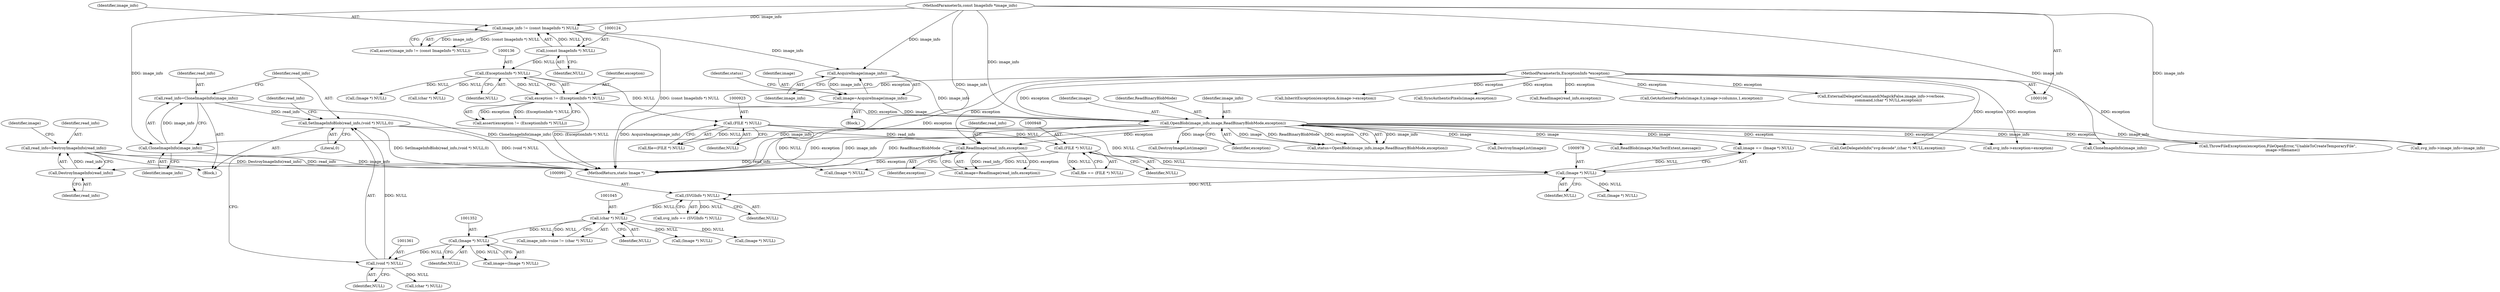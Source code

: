 digraph "0_ImageMagick_f6e9d0d9955e85bdd7540b251cd50d598dacc5e6_60@API" {
"1001394" [label="(Call,read_info=DestroyImageInfo(read_info))"];
"1001396" [label="(Call,DestroyImageInfo(read_info))"];
"1001391" [label="(Call,ReadImage(read_info,exception))"];
"1001358" [label="(Call,SetImageInfoBlob(read_info,(void *) NULL,0))"];
"1001354" [label="(Call,read_info=CloneImageInfo(image_info))"];
"1001356" [label="(Call,CloneImageInfo(image_info))"];
"1000107" [label="(MethodParameterIn,const ImageInfo *image_info)"];
"1000165" [label="(Call,OpenBlob(image_info,image,ReadBinaryBlobMode,exception))"];
"1000161" [label="(Call,AcquireImage(image_info))"];
"1000121" [label="(Call,image_info != (const ImageInfo *) NULL)"];
"1000123" [label="(Call,(const ImageInfo *) NULL)"];
"1000159" [label="(Call,image=AcquireImage(image_info))"];
"1000133" [label="(Call,exception != (ExceptionInfo *) NULL)"];
"1000108" [label="(MethodParameterIn,ExceptionInfo *exception)"];
"1000135" [label="(Call,(ExceptionInfo *) NULL)"];
"1001360" [label="(Call,(void *) NULL)"];
"1001351" [label="(Call,(Image *) NULL)"];
"1001044" [label="(Call,(char *) NULL)"];
"1000990" [label="(Call,(SVGInfo *) NULL)"];
"1000977" [label="(Call,(Image *) NULL)"];
"1000947" [label="(Call,(FILE *) NULL)"];
"1000922" [label="(Call,(FILE *) NULL)"];
"1001355" [label="(Identifier,read_info)"];
"1001359" [label="(Identifier,read_info)"];
"1000180" [label="(Call,(Image *) NULL)"];
"1001417" [label="(Call,(Image *) NULL)"];
"1000161" [label="(Call,AcquireImage(image_info))"];
"1001395" [label="(Identifier,read_info)"];
"1000577" [label="(Call,InheritException(exception,&image->exception))"];
"1000169" [label="(Identifier,exception)"];
"1000981" [label="(Call,(Image *) NULL)"];
"1000159" [label="(Call,image=AcquireImage(image_info))"];
"1000133" [label="(Call,exception != (ExceptionInfo *) NULL)"];
"1000947" [label="(Call,(FILE *) NULL)"];
"1000177" [label="(Call,DestroyImageList(image))"];
"1001360" [label="(Call,(void *) NULL)"];
"1000873" [label="(Call,SyncAuthenticPixels(image,exception))"];
"1000120" [label="(Call,assert(image_info != (const ImageInfo *) NULL))"];
"1000134" [label="(Identifier,exception)"];
"1001334" [label="(Call,(Image *) NULL)"];
"1001394" [label="(Call,read_info=DestroyImageInfo(read_info))"];
"1000483" [label="(Call,ReadBlob(image,MaxTextExtent,message))"];
"1001392" [label="(Identifier,read_info)"];
"1001356" [label="(Call,CloneImageInfo(image_info))"];
"1000107" [label="(MethodParameterIn,const ImageInfo *image_info)"];
"1001349" [label="(Call,image=(Image *) NULL)"];
"1001396" [label="(Call,DestroyImageInfo(read_info))"];
"1000122" [label="(Identifier,image_info)"];
"1000162" [label="(Identifier,image_info)"];
"1000959" [label="(Call,ThrowFileException(exception,FileOpenError,\"UnableToCreateTemporaryFile\",\n        image->filename))"];
"1000121" [label="(Call,image_info != (const ImageInfo *) NULL)"];
"1000945" [label="(Call,file == (FILE *) NULL)"];
"1000920" [label="(Call,file=(FILE *) NULL)"];
"1000135" [label="(Call,(ExceptionInfo *) NULL)"];
"1001362" [label="(Identifier,NULL)"];
"1000165" [label="(Call,OpenBlob(image_info,image,ReadBinaryBlobMode,exception))"];
"1000949" [label="(Identifier,NULL)"];
"1001040" [label="(Call,image_info->size != (char *) NULL)"];
"1000977" [label="(Call,(Image *) NULL)"];
"1000167" [label="(Identifier,image)"];
"1001391" [label="(Call,ReadImage(read_info,exception))"];
"1000168" [label="(Identifier,ReadBinaryBlobMode)"];
"1001464" [label="(MethodReturn,static Image *)"];
"1000164" [label="(Identifier,status)"];
"1000109" [label="(Block,)"];
"1001351" [label="(Call,(Image *) NULL)"];
"1001343" [label="(Block,)"];
"1001354" [label="(Call,read_info=CloneImageInfo(image_info))"];
"1000406" [label="(Call,ReadImage(read_info,exception))"];
"1000762" [label="(Call,GetAuthenticPixels(image,0,y,image->columns,1,exception))"];
"1000990" [label="(Call,(SVGInfo *) NULL)"];
"1001358" [label="(Call,SetImageInfoBlob(read_info,(void *) NULL,0))"];
"1000922" [label="(Call,(FILE *) NULL)"];
"1001400" [label="(Identifier,image)"];
"1000166" [label="(Identifier,image_info)"];
"1000971" [label="(Call,(Image *) NULL)"];
"1001044" [label="(Call,(char *) NULL)"];
"1000245" [label="(Call,(char *) NULL)"];
"1000125" [label="(Identifier,NULL)"];
"1000123" [label="(Call,(const ImageInfo *) NULL)"];
"1000394" [label="(Call,CloneImageInfo(image_info))"];
"1000979" [label="(Identifier,NULL)"];
"1000132" [label="(Call,assert(exception != (ExceptionInfo *) NULL))"];
"1000992" [label="(Identifier,NULL)"];
"1001357" [label="(Identifier,image_info)"];
"1001369" [label="(Call,(char *) NULL)"];
"1000160" [label="(Identifier,image)"];
"1001363" [label="(Literal,0)"];
"1001353" [label="(Identifier,NULL)"];
"1001367" [label="(Identifier,read_info)"];
"1000975" [label="(Call,image == (Image *) NULL)"];
"1001389" [label="(Call,image=ReadImage(read_info,exception))"];
"1000355" [label="(Call,ExternalDelegateCommand(MagickFalse,image_info->verbose,\n            command,(char *) NULL,exception))"];
"1000243" [label="(Call,GetDelegateInfo(\"svg:decode\",(char *) NULL,exception))"];
"1000137" [label="(Identifier,NULL)"];
"1001397" [label="(Identifier,read_info)"];
"1000968" [label="(Call,DestroyImageList(image))"];
"1001046" [label="(Identifier,NULL)"];
"1001006" [label="(Call,svg_info->exception=exception)"];
"1000988" [label="(Call,svg_info == (SVGInfo *) NULL)"];
"1001016" [label="(Call,svg_info->image_info=image_info)"];
"1000924" [label="(Identifier,NULL)"];
"1000108" [label="(MethodParameterIn,ExceptionInfo *exception)"];
"1001393" [label="(Identifier,exception)"];
"1000163" [label="(Call,status=OpenBlob(image_info,image,ReadBinaryBlobMode,exception))"];
"1001394" -> "1001343"  [label="AST: "];
"1001394" -> "1001396"  [label="CFG: "];
"1001395" -> "1001394"  [label="AST: "];
"1001396" -> "1001394"  [label="AST: "];
"1001400" -> "1001394"  [label="CFG: "];
"1001394" -> "1001464"  [label="DDG: read_info"];
"1001394" -> "1001464"  [label="DDG: DestroyImageInfo(read_info)"];
"1001396" -> "1001394"  [label="DDG: read_info"];
"1001396" -> "1001397"  [label="CFG: "];
"1001397" -> "1001396"  [label="AST: "];
"1001391" -> "1001396"  [label="DDG: read_info"];
"1001391" -> "1001389"  [label="AST: "];
"1001391" -> "1001393"  [label="CFG: "];
"1001392" -> "1001391"  [label="AST: "];
"1001393" -> "1001391"  [label="AST: "];
"1001389" -> "1001391"  [label="CFG: "];
"1001391" -> "1001464"  [label="DDG: exception"];
"1001391" -> "1001389"  [label="DDG: read_info"];
"1001391" -> "1001389"  [label="DDG: exception"];
"1001358" -> "1001391"  [label="DDG: read_info"];
"1000108" -> "1001391"  [label="DDG: exception"];
"1000165" -> "1001391"  [label="DDG: exception"];
"1001358" -> "1001343"  [label="AST: "];
"1001358" -> "1001363"  [label="CFG: "];
"1001359" -> "1001358"  [label="AST: "];
"1001360" -> "1001358"  [label="AST: "];
"1001363" -> "1001358"  [label="AST: "];
"1001367" -> "1001358"  [label="CFG: "];
"1001358" -> "1001464"  [label="DDG: (void *) NULL"];
"1001358" -> "1001464"  [label="DDG: SetImageInfoBlob(read_info,(void *) NULL,0)"];
"1001354" -> "1001358"  [label="DDG: read_info"];
"1001360" -> "1001358"  [label="DDG: NULL"];
"1001354" -> "1001343"  [label="AST: "];
"1001354" -> "1001356"  [label="CFG: "];
"1001355" -> "1001354"  [label="AST: "];
"1001356" -> "1001354"  [label="AST: "];
"1001359" -> "1001354"  [label="CFG: "];
"1001354" -> "1001464"  [label="DDG: CloneImageInfo(image_info)"];
"1001356" -> "1001354"  [label="DDG: image_info"];
"1001356" -> "1001357"  [label="CFG: "];
"1001357" -> "1001356"  [label="AST: "];
"1001356" -> "1001464"  [label="DDG: image_info"];
"1000107" -> "1001356"  [label="DDG: image_info"];
"1000165" -> "1001356"  [label="DDG: image_info"];
"1000107" -> "1000106"  [label="AST: "];
"1000107" -> "1001464"  [label="DDG: image_info"];
"1000107" -> "1000121"  [label="DDG: image_info"];
"1000107" -> "1000161"  [label="DDG: image_info"];
"1000107" -> "1000165"  [label="DDG: image_info"];
"1000107" -> "1000394"  [label="DDG: image_info"];
"1000107" -> "1001016"  [label="DDG: image_info"];
"1000165" -> "1000163"  [label="AST: "];
"1000165" -> "1000169"  [label="CFG: "];
"1000166" -> "1000165"  [label="AST: "];
"1000167" -> "1000165"  [label="AST: "];
"1000168" -> "1000165"  [label="AST: "];
"1000169" -> "1000165"  [label="AST: "];
"1000163" -> "1000165"  [label="CFG: "];
"1000165" -> "1001464"  [label="DDG: ReadBinaryBlobMode"];
"1000165" -> "1001464"  [label="DDG: exception"];
"1000165" -> "1001464"  [label="DDG: image_info"];
"1000165" -> "1000163"  [label="DDG: image_info"];
"1000165" -> "1000163"  [label="DDG: image"];
"1000165" -> "1000163"  [label="DDG: ReadBinaryBlobMode"];
"1000165" -> "1000163"  [label="DDG: exception"];
"1000161" -> "1000165"  [label="DDG: image_info"];
"1000159" -> "1000165"  [label="DDG: image"];
"1000133" -> "1000165"  [label="DDG: exception"];
"1000108" -> "1000165"  [label="DDG: exception"];
"1000165" -> "1000177"  [label="DDG: image"];
"1000165" -> "1000243"  [label="DDG: exception"];
"1000165" -> "1000394"  [label="DDG: image_info"];
"1000165" -> "1000483"  [label="DDG: image"];
"1000165" -> "1000959"  [label="DDG: exception"];
"1000165" -> "1000968"  [label="DDG: image"];
"1000165" -> "1000975"  [label="DDG: image"];
"1000165" -> "1001006"  [label="DDG: exception"];
"1000165" -> "1001016"  [label="DDG: image_info"];
"1000161" -> "1000159"  [label="AST: "];
"1000161" -> "1000162"  [label="CFG: "];
"1000162" -> "1000161"  [label="AST: "];
"1000159" -> "1000161"  [label="CFG: "];
"1000161" -> "1000159"  [label="DDG: image_info"];
"1000121" -> "1000161"  [label="DDG: image_info"];
"1000121" -> "1000120"  [label="AST: "];
"1000121" -> "1000123"  [label="CFG: "];
"1000122" -> "1000121"  [label="AST: "];
"1000123" -> "1000121"  [label="AST: "];
"1000120" -> "1000121"  [label="CFG: "];
"1000121" -> "1001464"  [label="DDG: (const ImageInfo *) NULL"];
"1000121" -> "1000120"  [label="DDG: image_info"];
"1000121" -> "1000120"  [label="DDG: (const ImageInfo *) NULL"];
"1000123" -> "1000121"  [label="DDG: NULL"];
"1000123" -> "1000125"  [label="CFG: "];
"1000124" -> "1000123"  [label="AST: "];
"1000125" -> "1000123"  [label="AST: "];
"1000123" -> "1000135"  [label="DDG: NULL"];
"1000159" -> "1000109"  [label="AST: "];
"1000160" -> "1000159"  [label="AST: "];
"1000164" -> "1000159"  [label="CFG: "];
"1000159" -> "1001464"  [label="DDG: AcquireImage(image_info)"];
"1000133" -> "1000132"  [label="AST: "];
"1000133" -> "1000135"  [label="CFG: "];
"1000134" -> "1000133"  [label="AST: "];
"1000135" -> "1000133"  [label="AST: "];
"1000132" -> "1000133"  [label="CFG: "];
"1000133" -> "1001464"  [label="DDG: (ExceptionInfo *) NULL"];
"1000133" -> "1000132"  [label="DDG: exception"];
"1000133" -> "1000132"  [label="DDG: (ExceptionInfo *) NULL"];
"1000108" -> "1000133"  [label="DDG: exception"];
"1000135" -> "1000133"  [label="DDG: NULL"];
"1000108" -> "1000106"  [label="AST: "];
"1000108" -> "1001464"  [label="DDG: exception"];
"1000108" -> "1000243"  [label="DDG: exception"];
"1000108" -> "1000355"  [label="DDG: exception"];
"1000108" -> "1000406"  [label="DDG: exception"];
"1000108" -> "1000577"  [label="DDG: exception"];
"1000108" -> "1000762"  [label="DDG: exception"];
"1000108" -> "1000873"  [label="DDG: exception"];
"1000108" -> "1000959"  [label="DDG: exception"];
"1000108" -> "1001006"  [label="DDG: exception"];
"1000135" -> "1000137"  [label="CFG: "];
"1000136" -> "1000135"  [label="AST: "];
"1000137" -> "1000135"  [label="AST: "];
"1000135" -> "1000180"  [label="DDG: NULL"];
"1000135" -> "1000245"  [label="DDG: NULL"];
"1000135" -> "1000922"  [label="DDG: NULL"];
"1001360" -> "1001362"  [label="CFG: "];
"1001361" -> "1001360"  [label="AST: "];
"1001362" -> "1001360"  [label="AST: "];
"1001363" -> "1001360"  [label="CFG: "];
"1001351" -> "1001360"  [label="DDG: NULL"];
"1001360" -> "1001369"  [label="DDG: NULL"];
"1001351" -> "1001349"  [label="AST: "];
"1001351" -> "1001353"  [label="CFG: "];
"1001352" -> "1001351"  [label="AST: "];
"1001353" -> "1001351"  [label="AST: "];
"1001349" -> "1001351"  [label="CFG: "];
"1001351" -> "1001349"  [label="DDG: NULL"];
"1001044" -> "1001351"  [label="DDG: NULL"];
"1001044" -> "1001040"  [label="AST: "];
"1001044" -> "1001046"  [label="CFG: "];
"1001045" -> "1001044"  [label="AST: "];
"1001046" -> "1001044"  [label="AST: "];
"1001040" -> "1001044"  [label="CFG: "];
"1001044" -> "1001040"  [label="DDG: NULL"];
"1000990" -> "1001044"  [label="DDG: NULL"];
"1001044" -> "1001334"  [label="DDG: NULL"];
"1001044" -> "1001417"  [label="DDG: NULL"];
"1000990" -> "1000988"  [label="AST: "];
"1000990" -> "1000992"  [label="CFG: "];
"1000991" -> "1000990"  [label="AST: "];
"1000992" -> "1000990"  [label="AST: "];
"1000988" -> "1000990"  [label="CFG: "];
"1000990" -> "1000988"  [label="DDG: NULL"];
"1000977" -> "1000990"  [label="DDG: NULL"];
"1000977" -> "1000975"  [label="AST: "];
"1000977" -> "1000979"  [label="CFG: "];
"1000978" -> "1000977"  [label="AST: "];
"1000979" -> "1000977"  [label="AST: "];
"1000975" -> "1000977"  [label="CFG: "];
"1000977" -> "1000975"  [label="DDG: NULL"];
"1000947" -> "1000977"  [label="DDG: NULL"];
"1000922" -> "1000977"  [label="DDG: NULL"];
"1000977" -> "1000981"  [label="DDG: NULL"];
"1000947" -> "1000945"  [label="AST: "];
"1000947" -> "1000949"  [label="CFG: "];
"1000948" -> "1000947"  [label="AST: "];
"1000949" -> "1000947"  [label="AST: "];
"1000945" -> "1000947"  [label="CFG: "];
"1000947" -> "1000945"  [label="DDG: NULL"];
"1000922" -> "1000947"  [label="DDG: NULL"];
"1000947" -> "1000971"  [label="DDG: NULL"];
"1000922" -> "1000920"  [label="AST: "];
"1000922" -> "1000924"  [label="CFG: "];
"1000923" -> "1000922"  [label="AST: "];
"1000924" -> "1000922"  [label="AST: "];
"1000920" -> "1000922"  [label="CFG: "];
"1000922" -> "1000920"  [label="DDG: NULL"];
"1000922" -> "1000971"  [label="DDG: NULL"];
}
